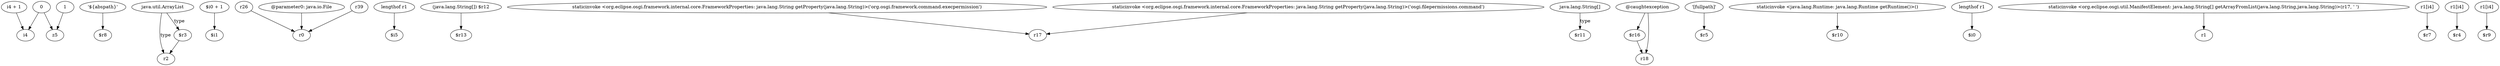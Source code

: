 digraph g {
0[label="0"]
1[label="i4"]
0->1[label=""]
2[label="'${abspath}'"]
3[label="$r8"]
2->3[label=""]
4[label="java.util.ArrayList"]
5[label="r2"]
4->5[label="type"]
6[label="1"]
7[label="z5"]
6->7[label=""]
0->7[label=""]
8[label="$i0 + 1"]
9[label="$i1"]
8->9[label=""]
10[label="r26"]
11[label="r0"]
10->11[label=""]
12[label="lengthof r1"]
13[label="$i5"]
12->13[label=""]
14[label="(java.lang.String[]) $r12"]
15[label="$r13"]
14->15[label=""]
16[label="staticinvoke <org.eclipse.osgi.framework.internal.core.FrameworkProperties: java.lang.String getProperty(java.lang.String)>('org.osgi.framework.command.execpermission')"]
17[label="r17"]
16->17[label=""]
18[label="java.lang.String[]"]
19[label="$r11"]
18->19[label="type"]
20[label="$r3"]
20->5[label=""]
21[label="i4 + 1"]
21->1[label=""]
22[label="$r16"]
23[label="r18"]
22->23[label=""]
4->20[label="type"]
24[label="@parameter0: java.io.File"]
24->11[label=""]
25[label="@caughtexception"]
25->22[label=""]
26[label="'[fullpath]'"]
27[label="$r5"]
26->27[label=""]
28[label="staticinvoke <java.lang.Runtime: java.lang.Runtime getRuntime()>()"]
29[label="$r10"]
28->29[label=""]
30[label="lengthof r1"]
31[label="$i0"]
30->31[label=""]
32[label="r39"]
32->11[label=""]
25->23[label=""]
33[label="staticinvoke <org.eclipse.osgi.util.ManifestElement: java.lang.String[] getArrayFromList(java.lang.String,java.lang.String)>(r17, ' ')"]
34[label="r1"]
33->34[label=""]
35[label="staticinvoke <org.eclipse.osgi.framework.internal.core.FrameworkProperties: java.lang.String getProperty(java.lang.String)>('osgi.filepermissions.command')"]
35->17[label=""]
36[label="r1[i4]"]
37[label="$r7"]
36->37[label=""]
38[label="r1[i4]"]
39[label="$r4"]
38->39[label=""]
40[label="r1[i4]"]
41[label="$r9"]
40->41[label=""]
}